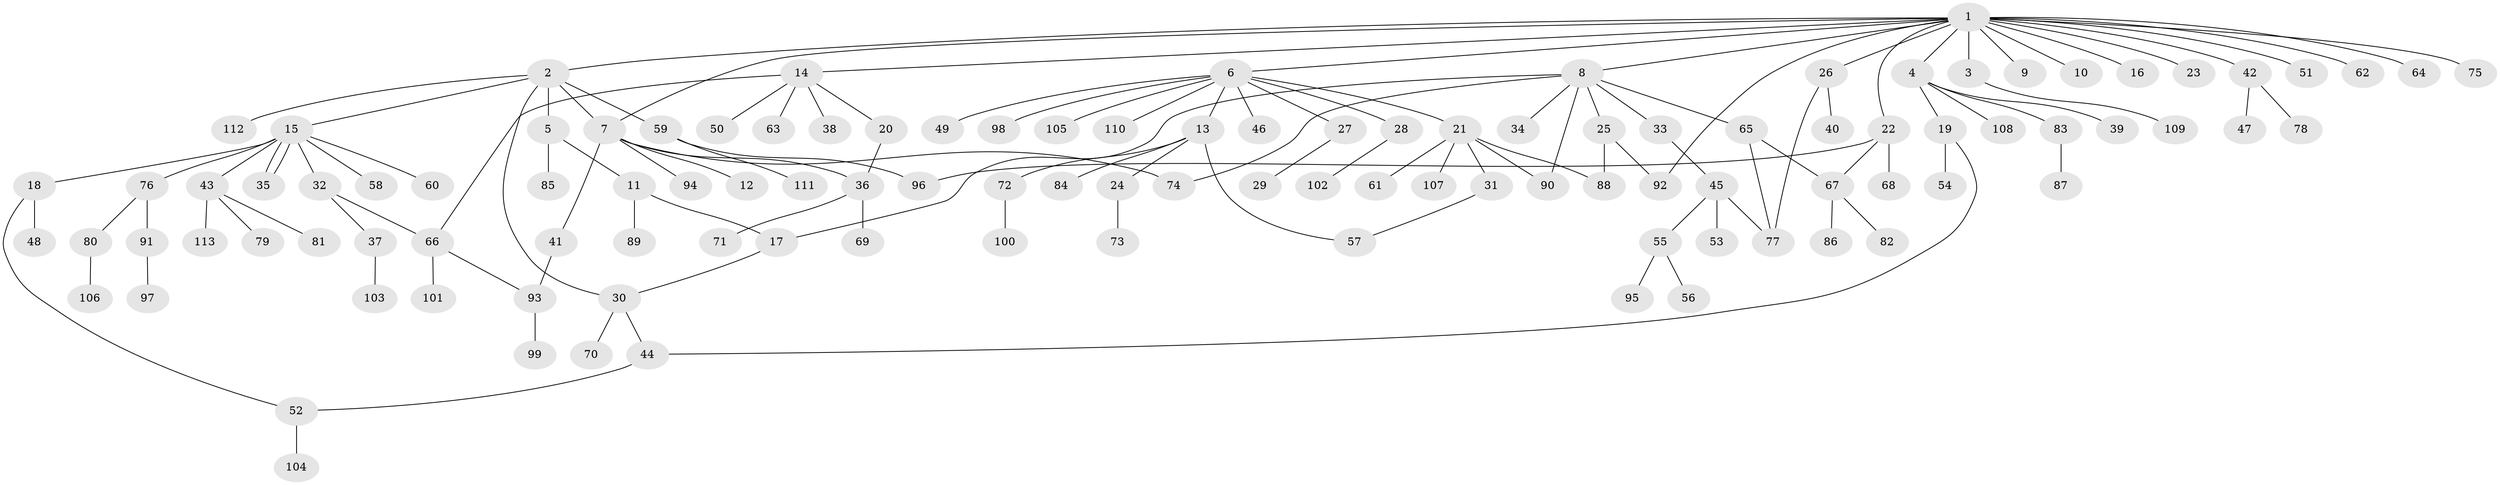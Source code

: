 // Generated by graph-tools (version 1.1) at 2025/25/03/09/25 03:25:55]
// undirected, 113 vertices, 130 edges
graph export_dot {
graph [start="1"]
  node [color=gray90,style=filled];
  1;
  2;
  3;
  4;
  5;
  6;
  7;
  8;
  9;
  10;
  11;
  12;
  13;
  14;
  15;
  16;
  17;
  18;
  19;
  20;
  21;
  22;
  23;
  24;
  25;
  26;
  27;
  28;
  29;
  30;
  31;
  32;
  33;
  34;
  35;
  36;
  37;
  38;
  39;
  40;
  41;
  42;
  43;
  44;
  45;
  46;
  47;
  48;
  49;
  50;
  51;
  52;
  53;
  54;
  55;
  56;
  57;
  58;
  59;
  60;
  61;
  62;
  63;
  64;
  65;
  66;
  67;
  68;
  69;
  70;
  71;
  72;
  73;
  74;
  75;
  76;
  77;
  78;
  79;
  80;
  81;
  82;
  83;
  84;
  85;
  86;
  87;
  88;
  89;
  90;
  91;
  92;
  93;
  94;
  95;
  96;
  97;
  98;
  99;
  100;
  101;
  102;
  103;
  104;
  105;
  106;
  107;
  108;
  109;
  110;
  111;
  112;
  113;
  1 -- 2;
  1 -- 3;
  1 -- 4;
  1 -- 6;
  1 -- 7;
  1 -- 8;
  1 -- 9;
  1 -- 10;
  1 -- 14;
  1 -- 16;
  1 -- 22;
  1 -- 23;
  1 -- 26;
  1 -- 42;
  1 -- 51;
  1 -- 62;
  1 -- 64;
  1 -- 75;
  1 -- 92;
  2 -- 5;
  2 -- 7;
  2 -- 15;
  2 -- 30;
  2 -- 59;
  2 -- 112;
  3 -- 109;
  4 -- 19;
  4 -- 39;
  4 -- 83;
  4 -- 108;
  5 -- 11;
  5 -- 85;
  6 -- 13;
  6 -- 21;
  6 -- 27;
  6 -- 28;
  6 -- 46;
  6 -- 49;
  6 -- 98;
  6 -- 105;
  6 -- 110;
  7 -- 12;
  7 -- 36;
  7 -- 41;
  7 -- 74;
  7 -- 94;
  8 -- 17;
  8 -- 25;
  8 -- 33;
  8 -- 34;
  8 -- 65;
  8 -- 74;
  8 -- 90;
  11 -- 17;
  11 -- 89;
  13 -- 24;
  13 -- 57;
  13 -- 72;
  13 -- 84;
  14 -- 20;
  14 -- 38;
  14 -- 50;
  14 -- 63;
  14 -- 66;
  15 -- 18;
  15 -- 32;
  15 -- 35;
  15 -- 35;
  15 -- 43;
  15 -- 58;
  15 -- 60;
  15 -- 76;
  17 -- 30;
  18 -- 48;
  18 -- 52;
  19 -- 44;
  19 -- 54;
  20 -- 36;
  21 -- 31;
  21 -- 61;
  21 -- 88;
  21 -- 90;
  21 -- 107;
  22 -- 67;
  22 -- 68;
  22 -- 96;
  24 -- 73;
  25 -- 88;
  25 -- 92;
  26 -- 40;
  26 -- 77;
  27 -- 29;
  28 -- 102;
  30 -- 44;
  30 -- 70;
  31 -- 57;
  32 -- 37;
  32 -- 66;
  33 -- 45;
  36 -- 69;
  36 -- 71;
  37 -- 103;
  41 -- 93;
  42 -- 47;
  42 -- 78;
  43 -- 79;
  43 -- 81;
  43 -- 113;
  44 -- 52;
  45 -- 53;
  45 -- 55;
  45 -- 77;
  52 -- 104;
  55 -- 56;
  55 -- 95;
  59 -- 96;
  59 -- 111;
  65 -- 67;
  65 -- 77;
  66 -- 93;
  66 -- 101;
  67 -- 82;
  67 -- 86;
  72 -- 100;
  76 -- 80;
  76 -- 91;
  80 -- 106;
  83 -- 87;
  91 -- 97;
  93 -- 99;
}

